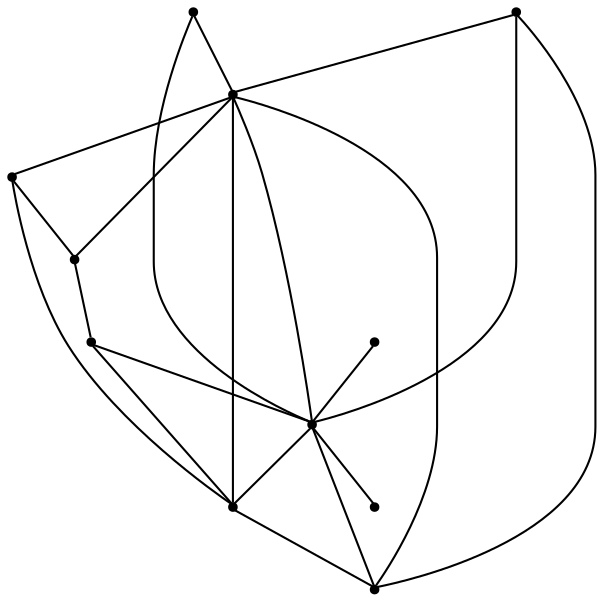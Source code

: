 graph {
  node [shape=point,comment="{\"directed\":false,\"doi\":\"10.1007/978-3-642-36763-2_34\",\"figure\":\"2 (5)\"}"]

  v0 [pos="888.1277677268163,1309.4782164496137"]
  v1 [pos="847.3525722435897,1028.0529750370652"]
  v2 [pos="835.7024800345779,1290.8876805362045"]
  v3 [pos="794.2851259309439,1274.2223558902715"]
  v4 [pos="743.802920005003,1255.631819976862"]
  v5 [pos="741.8598382387054,1034.4708546381974"]
  v6 [pos="739.9209556667947,1135.1164942772261"]
  v7 [pos="709.5032003871488,1224.2225666308966"]
  v8 [pos="663.5575241305122,1281.2735788730945"]
  v9 [pos="637.017597618845,1026.1234397384685"]
  v10 [pos="598.827578898166,1304.3524590890395"]

  v10 -- v5 [id="-2",pos="598.827578898166,1304.3524590890395 600.074294261971,1293.822584864542 600.074294261971,1293.822584864542 600.074294261971,1293.822584864542 601.7338031588387,1283.6959583363289 605.0528845767315,1263.4427052799026 615.8773260954603,1232.7292394120957 626.6976320439595,1202.0200975754085 645.0233617174522,1160.8508701047267 666.9558176243396,1126.0701442590384 688.888273531227,1091.2853487370016 714.4275192956667,1062.8848579862245 727.1992417750799,1048.6825777726617 739.9709642544932,1034.4843672354473 727.1992417750799,1048.6825777726617 727.1992417750799,1048.6825777726617 741.8598382387054,1034.4708546381974 741.8598382387054,1034.4708546381974 741.8598382387054,1034.4708546381974"]
  v10 -- v8 [id="-3",pos="598.827578898166,1304.3524590890395 604.85692217201,1303.494806593 604.85692217201,1303.494806593 604.85692217201,1303.494806593 609.9063897980886,1302.3945950277378 620.0095242446329,1300.194299074599 630.2544133138133,1296.4519773176453 640.4993023829938,1292.7097827380774 650.8859460748106,1287.4255623546944 656.0813675179123,1284.783452163003 663.5575241305122,1281.2735788730945 663.5575241305122,1281.2735788730945 663.5575241305122,1281.2735788730945"]
  v8 -- v2 [id="-4",pos="663.5575241305122,1281.2735788730945 671.4299319952569,1285.4545672283004 671.4299319952569,1285.4545672283004 671.4299319952569,1285.4545672283004 681.6748210644373,1289.4176689271449 702.1645355786409,1297.3398026484851 721.2074367540886,1302.515667899097 740.2586726941526,1307.691533149709 757.8630316713032,1310.1127362221239 776.6224236014784,1307.9123130915993 795.3776163372667,1305.7078202847267 815.2919775963088,1298.8858981286485 825.2491582258299,1295.4728386237425 835.2021396609641,1292.0597791188363 825.2491582258299,1295.4728386237425 825.2491582258299,1295.4728386237425 835.7024800345779,1290.8876805362045 835.7024800345779,1290.8876805362045 835.7024800345779,1290.8876805362045"]
  v6 -- v5 [id="-6",pos="739.9209556667947,1135.1164942772261 738.8868722369442,1122.102718529074 738.8868722369442,1122.102718529074 738.8868722369442,1122.102718529074 738.670041108603,1111.3175674967656 738.2363788519204,1089.7434501105724 738.5240872915798,1073.2322644563283 738.8159949256261,1056.7213331568557 739.82501043747,1045.2735879441038 740.3295500054707,1039.547553322168 740.4872186204709,1037.759518762538 740.546344351096,1037.0890058026766 741.8598382387054,1034.4708546381974"]
  v5 -- v8 [id="-8",pos="741.8598382387054,1034.4708546381974 734.5503769184337,1047.5655787924632 734.5503769184337,1047.5655787924632 734.5503769184337,1047.5655787924632 728.0790366232909,1060.6011336679476 715.1364196571626,1086.6719890641446 703.9157905104465,1115.3058503180146 692.6952249878876,1143.9397115718846 683.2050456735147,1175.136451506042 676.733705378372,1203.2369308035243 670.2623650832292,1231.3374101010068 666.8098638073164,1256.337304730694 665.0794775991305,1268.839350472405 664.1108236621228,1275.8693904718918 663.6870375646819,1278.9450329716674 663.5575241305122,1281.2735788730945"]
  v5 -- v0 [id="-9",pos="741.8598382387054,1034.4708546381974 752.4549782942471,1041.9397599506021 752.4549782942471,1041.9397599506021 752.4549782942471,1041.9397599506021 763.2086061258151,1050.7245378803777 784.7157345406364,1068.289896886195 806.0728371923625,1099.9784317715569 827.4382109845475,1131.6627698031843 848.6493598192504,1177.4660868606222 862.3300170109534,1214.709729961295 876.0107378268137,1251.9533730619676 882.1526322350577,1280.6330181747549 885.2257426605306,1294.9769739961898 888.1277677268163,1309.4782164496137 888.1277677268163,1309.4782164496137 888.1277677268163,1309.4782164496137"]
  v5 -- v3 [id="-10",pos="741.8598382387054,1034.4708546381974 745.445759372638,1045.5360820685637 745.445759372638,1045.5360820685637 745.445759372638,1045.5360820685637 749.8656023373126,1057.1838773093073 758.7136230312781,1080.4751437596747 766.5859672718653,1105.6876789785563 774.4583115124526,1130.9042838737862 781.3633140642779,1158.0420303601443 785.8957081633527,1181.550007076054 790.4240303163552,1205.0539141156155 792.5838795868368,1224.9279242073428 793.6596368397693,1239.667910408413 794.7395932870887,1254.416163139566 794.7395932870887,1264.034334479024 794.6311777229181,1268.839350472405 794.5227621587475,1273.6484361421342 794.3059946545636,1273.6484361421342 794.2851259309439,1274.2223558902715"]
  v9 -- v5 [id="-15",pos="637.017597618845,1026.1234397384685 648.4883333282107,1027.2623450233855 648.4883333282107,1027.2623450233855 648.4883333282107,1027.2623450233855 658.591467774755,1028.9167956363199 678.8018086139156,1032.225696862189 696.105988816561,1033.7800588724347 713.4143045894358,1035.3303512063321 727.8163324774807,1035.122034648258 735.0131790391949,1035.0219460455692 737.2635058379765,1034.98939658337 738.1073783875197,1034.9771905350453 741.8598382387054,1034.4708546381974"]
  v8 -- v3 [id="-20",pos="663.5575241305122,1281.2735788730945 665.4049785397401,1281.474336325295 666.9975192829904,1281.5809984091168 669.8287028265465,1281.7706198914664 676.3000431216893,1282.1956467150828 689.242723711975,1283.050024393436 704.5620847010833,1283.158379526207 719.8773101199622,1283.2667346589783 737.5692159376639,1282.6208007160853 752.8885769267722,1280.9121725367652 768.2038023456511,1279.203544357445 781.1464829359367,1276.4238282342296 787.6178232310796,1275.0361957768748 794.0932990964518,1273.6484361421342 794.0932990964518,1273.6484361421342 794.2851259309439,1274.2223558902715"]
  v7 -- v8 [id="-21",pos="709.5032003871488,1224.2225666308966 704.8247888468935,1227.6243391428056 704.8247888468935,1227.6243391428056 704.8247888468935,1227.6243391428056 701.2847407304299,1231.308159302254 694.2005089272732,1238.6719842995738 686.5533305796437,1248.2942253153803 678.9019530376272,1257.9167206859586 670.6835570050657,1269.793562398675 666.5764267738997,1275.7319832550334 663.5575241305122,1281.2735788730945 663.5575241305122,1281.2735788730945 663.5575241305122,1281.2735788730945"]
  v0 -- v8 [id="-23",pos="888.1277677268163,1309.4782164496137 883.1284359367509,1312.0128935445819 878.1790491102264,1314.029926884665 867.6130489187635,1317.4887702484884 857.0429767812285,1320.9435439359638 840.8604268489846,1325.8443245009137 821.1504263834377,1328.2905815183474 801.444497863963,1330.7409718008223 778.2153180055723,1330.7409718008223 760.5066790344805,1329.2990981883888 742.798103687546,1327.8571609872627 730.610132852068,1324.9774834387442 715.0906102638511,1316.9096044331834 699.5710876756343,1308.8456679265848 680.7200133346787,1295.593529962944 671.296512137237,1288.9674609811236 661.8730745639526,1282.3413919993034 671.296512137237,1288.9674609811236 671.296512137237,1288.9674609811236 663.5575241305122,1281.2735788730945 663.5575241305122,1281.2735788730945 663.5575241305122,1281.2735788730945"]
  v5 -- v2 [id="-24",pos="741.8598382387054,1034.4708546381974 751.5709842516492,1047.0447873972778 751.5709842516492,1047.0447873972778 751.5709842516492,1047.0447873972778 760.5691579570248,1058.946683055013 778.5696409380055,1082.7464046941352 794.2267189544717,1125.345105982127 809.8838605950953,1167.9436800927328 823.2017964655912,1229.337036998474 829.8607644008391,1260.0379123050789 835.7024800345779,1290.8876805362045 835.7024800345779,1290.8876805362045 835.7024800345779,1290.8876805362045"]
  v7 -- v6 [id="-25",pos="709.5032003871488,1224.2225666308966 711.0236974590397,1220.1593942136833 711.2367439441445,1219.4073287551255 711.8048679044239,1217.4018208656378 713.6186653829312,1210.9798715881575 717.2545951045621,1198.1402970643167 722.0664265028372,1183.7461061754586 726.8781942769549,1169.3521696413723 732.8658637277167,1153.3995470659202 735.8638340233272,1145.4275598093143 739.9209556667947,1135.1164942772261 739.9209556667947,1135.1164942772261 739.9209556667947,1135.1164942772261"]
  v8 -- v4 [id="-27",pos="663.5575241305122,1281.2735788730945 671.1254904022072,1277.7073024125473 671.1254904022072,1277.7073024125473 671.1254904022072,1277.7073024125473 676.9505365067132,1275.3527402903342 688.5964295213381,1270.6520097533762 701.43489374184,1266.488985203926 714.2690951437976,1262.3216366233557 728.2917321814026,1258.687669999173 735.3050866732412,1256.874883540816 743.802920005003,1255.631819976862 743.802920005003,1255.631819976862 743.802920005003,1255.631819976862"]
  v6 -- v3 [id="-35",pos="739.9209556667947,1135.1164942772261 744.1448362267478,1141.7142344963415 744.1448362267478,1141.7142344963415 744.1448362267478,1141.7142344963415 747.6682148139786,1148.2320755227765 754.727442323286,1161.2675032208751 762.224531283663,1179.6413288687422 769.72162024404,1198.0194785477292 777.6606426015584,1221.7398414980612 783.1729759725557,1238.0841704220288 788.6852457193957,1254.4328233771164 791.7750256741012,1263.4092576274156 793.317784242182,1267.8976019299512 794.2851259309439,1274.2223558902715 794.2851259309439,1274.2223558902715 794.2851259309439,1274.2223558902715"]
  v5 -- v1 [id="-39",pos="741.8598382387054,1034.4708546381974 751.6585310922002,1033.6008659357274 761.1820494650387,1033.384155670185 778.7864084421894,1032.2798744285747 796.3866318491106,1031.1796628633124 822.0759670008028,1029.2001468520643 834.9143675971474,1028.2084175969592 847.3525722435897,1028.0529750370652 847.3525722435897,1028.0529750370652 847.3525722435897,1028.0529750370652"]
  v4 -- v3 [id="-40",pos="743.802920005003,1255.631819976862 751.5918529752689,1256.978914642467 758.280024398753,1258.2626431755566 766.3691997676815,1261.1421935466892 774.4583115124526,1264.03013762529 783.9526900212124,1268.5184819278256 788.697779678399,1270.7603648861475 794.2851259309439,1274.2223558902715 794.2851259309439,1274.2223558902715 794.2851259309439,1274.2223558902715"]
  v0 -- v2 [id="-45",pos="888.1277677268163,1309.4782164496137 878.6334528422138,1308.1291505345278 870.1190136053766,1306.3704144651701 861.6795872500869,1303.2866172123117 853.2359617004105,1300.2070168131872 844.8674762805963,1295.80210087579 840.6811339734958,1293.6016777452655 839.3741943682236,1292.9127737431177 838.8840920162465,1292.6544347423123 835.7024800345779,1290.8876805362045"]
  v4 -- v7 [id="-50",pos="743.802920005003,1255.631819976862 736.4976578791182,1249.886231831847 729.7219396150832,1244.7312236725197 724.1303941681514,1239.5762155131924 718.5305139566032,1234.4212073538652 714.1106709919285,1229.2661991945379 709.5032003871488,1224.2225666308966"]
  v3 -- v2 [id="-58",pos="794.2851259309439,1274.2223558902715 800.0768329769842,1278.1075296459169 806.1895238969921,1282.2415577513862 813.0611873903518,1285.0337372584181 819.9286516893246,1287.8299864417982 827.5632960779509,1289.284387026741 835.7024800345779,1290.8876805362045"]
}